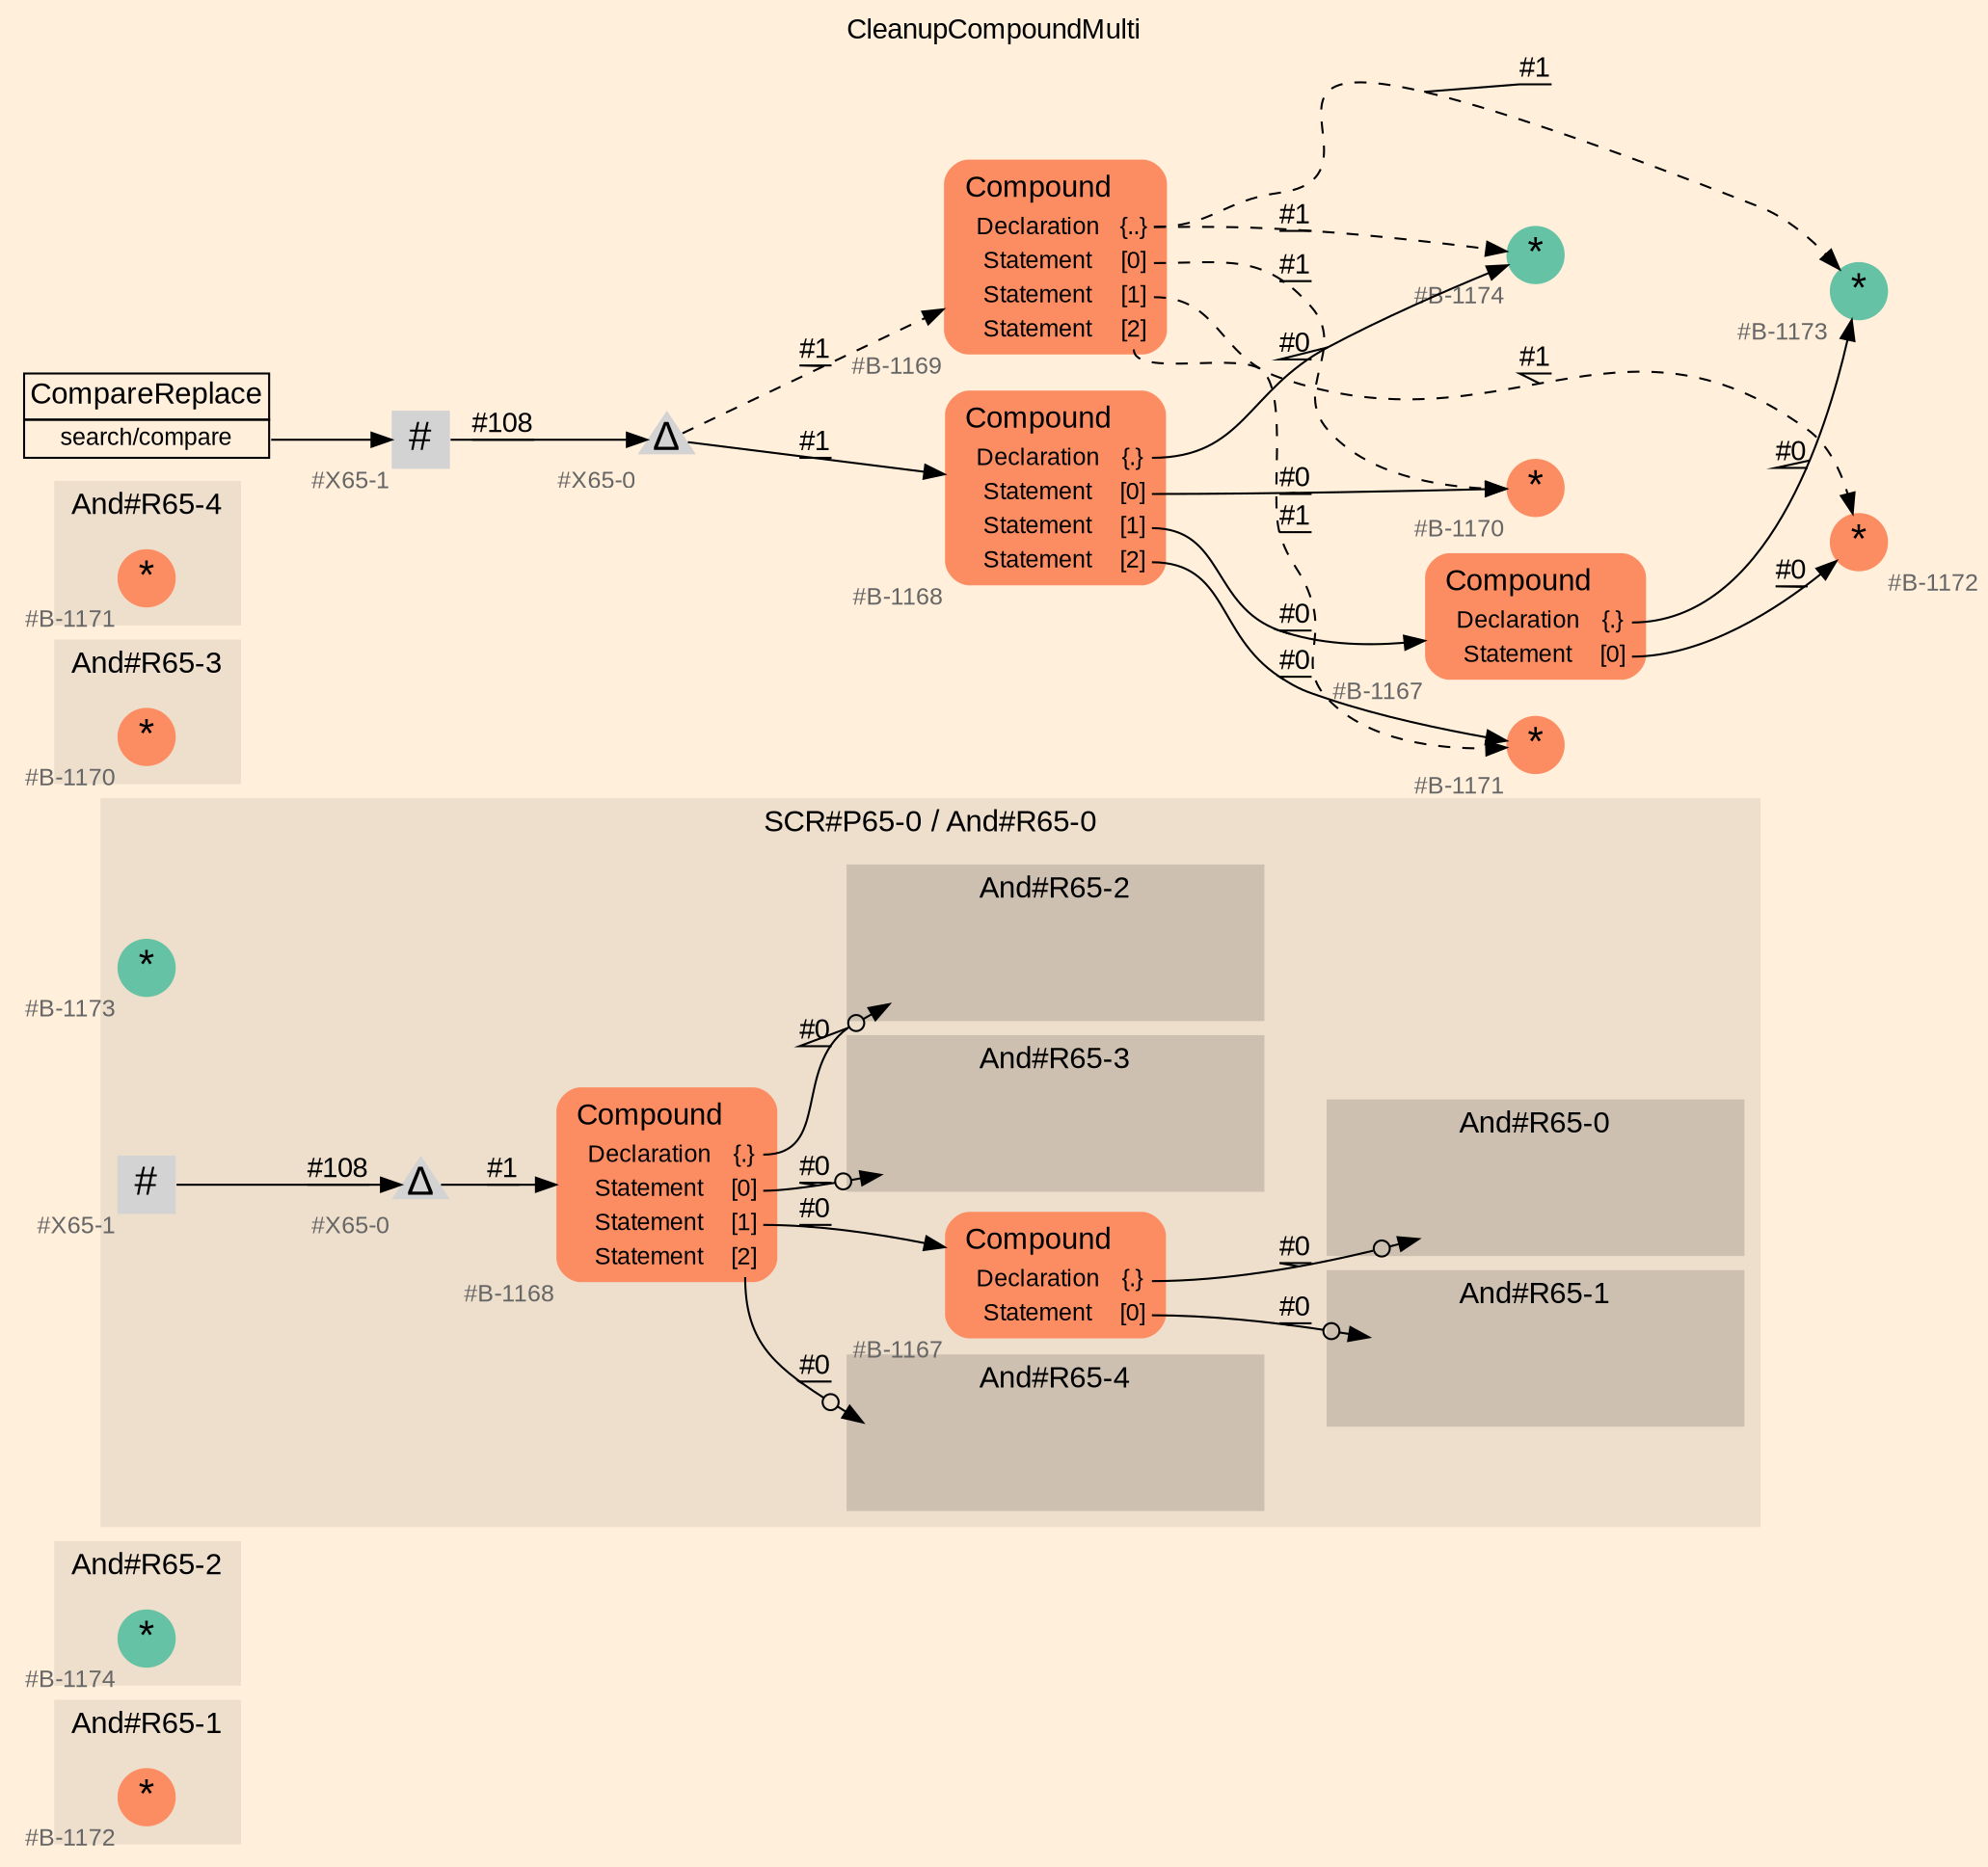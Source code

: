digraph "CleanupCompoundMulti" {
label = "CleanupCompoundMulti"
labelloc = t
graph [
    rankdir = "LR"
    ranksep = 0.3
    bgcolor = antiquewhite1
    color = black
    fontcolor = black
    fontname = "Arial"
];
node [
    fontname = "Arial"
];
edge [
    fontname = "Arial"
];

// -------------------- figure And#R65-1 --------------------
// -------- region And#R65-1 ----------
subgraph "clusterAnd#R65-1" {
    label = "And#R65-1"
    style = "filled"
    color = antiquewhite2
    fontsize = "15"
    // -------- block And#R65-1/#B-1172 ----------
    "And#R65-1/#B-1172" [
        fillcolor = "/set28/2"
        xlabel = "#B-1172"
        fontsize = "12"
        fontcolor = grey40
        shape = "circle"
        label = <<FONT COLOR="black" POINT-SIZE="20">*</FONT>>
        style = "filled"
        penwidth = 0.0
        fixedsize = true
        width = 0.4
        height = 0.4
    ];
    
}


// -------------------- figure And#R65-2 --------------------
// -------- region And#R65-2 ----------
subgraph "clusterAnd#R65-2" {
    label = "And#R65-2"
    style = "filled"
    color = antiquewhite2
    fontsize = "15"
    // -------- block And#R65-2/#B-1174 ----------
    "And#R65-2/#B-1174" [
        fillcolor = "/set28/1"
        xlabel = "#B-1174"
        fontsize = "12"
        fontcolor = grey40
        shape = "circle"
        label = <<FONT COLOR="black" POINT-SIZE="20">*</FONT>>
        style = "filled"
        penwidth = 0.0
        fixedsize = true
        width = 0.4
        height = 0.4
    ];
    
}


// -------------------- figure And#R65-0 --------------------
// -------- region And#R65-0 ----------
subgraph "clusterAnd#R65-0" {
    label = "And#R65-0"
    style = "filled"
    color = antiquewhite2
    fontsize = "15"
    // -------- block And#R65-0/#B-1173 ----------
    "And#R65-0/#B-1173" [
        fillcolor = "/set28/1"
        xlabel = "#B-1173"
        fontsize = "12"
        fontcolor = grey40
        shape = "circle"
        label = <<FONT COLOR="black" POINT-SIZE="20">*</FONT>>
        style = "filled"
        penwidth = 0.0
        fixedsize = true
        width = 0.4
        height = 0.4
    ];
    
}


// -------------------- figure And#R65-3 --------------------
// -------- region And#R65-3 ----------
subgraph "clusterAnd#R65-3" {
    label = "And#R65-3"
    style = "filled"
    color = antiquewhite2
    fontsize = "15"
    // -------- block And#R65-3/#B-1170 ----------
    "And#R65-3/#B-1170" [
        fillcolor = "/set28/2"
        xlabel = "#B-1170"
        fontsize = "12"
        fontcolor = grey40
        shape = "circle"
        label = <<FONT COLOR="black" POINT-SIZE="20">*</FONT>>
        style = "filled"
        penwidth = 0.0
        fixedsize = true
        width = 0.4
        height = 0.4
    ];
    
}


// -------------------- figure And#R65-4 --------------------
// -------- region And#R65-4 ----------
subgraph "clusterAnd#R65-4" {
    label = "And#R65-4"
    style = "filled"
    color = antiquewhite2
    fontsize = "15"
    // -------- block And#R65-4/#B-1171 ----------
    "And#R65-4/#B-1171" [
        fillcolor = "/set28/2"
        xlabel = "#B-1171"
        fontsize = "12"
        fontcolor = grey40
        shape = "circle"
        label = <<FONT COLOR="black" POINT-SIZE="20">*</FONT>>
        style = "filled"
        penwidth = 0.0
        fixedsize = true
        width = 0.4
        height = 0.4
    ];
    
}


// -------------------- figure And#R65-0 --------------------
// -------- region And#R65-0 ----------
subgraph "clusterAnd#R65-0" {
    label = "SCR#P65-0 / And#R65-0"
    style = "filled"
    color = antiquewhite2
    fontsize = "15"
    // -------- block And#R65-0/#B-1167 ----------
    "And#R65-0/#B-1167" [
        fillcolor = "/set28/2"
        xlabel = "#B-1167"
        fontsize = "12"
        fontcolor = grey40
        shape = "plaintext"
        label = <<TABLE BORDER="0" CELLBORDER="0" CELLSPACING="0">
         <TR><TD><FONT COLOR="black" POINT-SIZE="15">Compound</FONT></TD></TR>
         <TR><TD><FONT COLOR="black" POINT-SIZE="12">Declaration</FONT></TD><TD PORT="port0"><FONT COLOR="black" POINT-SIZE="12">{.}</FONT></TD></TR>
         <TR><TD><FONT COLOR="black" POINT-SIZE="12">Statement</FONT></TD><TD PORT="port1"><FONT COLOR="black" POINT-SIZE="12">[0]</FONT></TD></TR>
        </TABLE>>
        style = "rounded,filled"
    ];
    
    // -------- block And#R65-0/#X65-0 ----------
    "And#R65-0/#X65-0" [
        xlabel = "#X65-0"
        fontsize = "12"
        fontcolor = grey40
        shape = "triangle"
        label = <<FONT COLOR="black" POINT-SIZE="20">Δ</FONT>>
        style = "filled"
        penwidth = 0.0
        fixedsize = true
        width = 0.4
        height = 0.4
    ];
    
    // -------- block And#R65-0/#B-1168 ----------
    "And#R65-0/#B-1168" [
        fillcolor = "/set28/2"
        xlabel = "#B-1168"
        fontsize = "12"
        fontcolor = grey40
        shape = "plaintext"
        label = <<TABLE BORDER="0" CELLBORDER="0" CELLSPACING="0">
         <TR><TD><FONT COLOR="black" POINT-SIZE="15">Compound</FONT></TD></TR>
         <TR><TD><FONT COLOR="black" POINT-SIZE="12">Declaration</FONT></TD><TD PORT="port0"><FONT COLOR="black" POINT-SIZE="12">{.}</FONT></TD></TR>
         <TR><TD><FONT COLOR="black" POINT-SIZE="12">Statement</FONT></TD><TD PORT="port1"><FONT COLOR="black" POINT-SIZE="12">[0]</FONT></TD></TR>
         <TR><TD><FONT COLOR="black" POINT-SIZE="12">Statement</FONT></TD><TD PORT="port2"><FONT COLOR="black" POINT-SIZE="12">[1]</FONT></TD></TR>
         <TR><TD><FONT COLOR="black" POINT-SIZE="12">Statement</FONT></TD><TD PORT="port3"><FONT COLOR="black" POINT-SIZE="12">[2]</FONT></TD></TR>
        </TABLE>>
        style = "rounded,filled"
    ];
    
    // -------- block And#R65-0/#X65-1 ----------
    "And#R65-0/#X65-1" [
        xlabel = "#X65-1"
        fontsize = "12"
        fontcolor = grey40
        shape = "square"
        label = <<FONT COLOR="black" POINT-SIZE="20">#</FONT>>
        style = "filled"
        penwidth = 0.0
        fixedsize = true
        width = 0.4
        height = 0.4
    ];
    
    // -------- region And#R65-0/And#R65-0 ----------
    subgraph "clusterAnd#R65-0/And#R65-0" {
        label = "And#R65-0"
        style = "filled"
        color = antiquewhite3
        fontsize = "15"
        // -------- block And#R65-0/And#R65-0/#B-1173 ----------
        "And#R65-0/And#R65-0/#B-1173" [
            fillcolor = "/set28/1"
            xlabel = "#B-1173"
            fontsize = "12"
            fontcolor = grey40
            shape = "none"
            style = "invisible"
        ];
        
    }
    
    // -------- region And#R65-0/And#R65-1 ----------
    subgraph "clusterAnd#R65-0/And#R65-1" {
        label = "And#R65-1"
        style = "filled"
        color = antiquewhite3
        fontsize = "15"
        // -------- block And#R65-0/And#R65-1/#B-1172 ----------
        "And#R65-0/And#R65-1/#B-1172" [
            fillcolor = "/set28/2"
            xlabel = "#B-1172"
            fontsize = "12"
            fontcolor = grey40
            shape = "none"
            style = "invisible"
        ];
        
    }
    
    // -------- region And#R65-0/And#R65-2 ----------
    subgraph "clusterAnd#R65-0/And#R65-2" {
        label = "And#R65-2"
        style = "filled"
        color = antiquewhite3
        fontsize = "15"
        // -------- block And#R65-0/And#R65-2/#B-1174 ----------
        "And#R65-0/And#R65-2/#B-1174" [
            fillcolor = "/set28/1"
            xlabel = "#B-1174"
            fontsize = "12"
            fontcolor = grey40
            shape = "none"
            style = "invisible"
        ];
        
    }
    
    // -------- region And#R65-0/And#R65-3 ----------
    subgraph "clusterAnd#R65-0/And#R65-3" {
        label = "And#R65-3"
        style = "filled"
        color = antiquewhite3
        fontsize = "15"
        // -------- block And#R65-0/And#R65-3/#B-1170 ----------
        "And#R65-0/And#R65-3/#B-1170" [
            fillcolor = "/set28/2"
            xlabel = "#B-1170"
            fontsize = "12"
            fontcolor = grey40
            shape = "none"
            style = "invisible"
        ];
        
    }
    
    // -------- region And#R65-0/And#R65-4 ----------
    subgraph "clusterAnd#R65-0/And#R65-4" {
        label = "And#R65-4"
        style = "filled"
        color = antiquewhite3
        fontsize = "15"
        // -------- block And#R65-0/And#R65-4/#B-1171 ----------
        "And#R65-0/And#R65-4/#B-1171" [
            fillcolor = "/set28/2"
            xlabel = "#B-1171"
            fontsize = "12"
            fontcolor = grey40
            shape = "none"
            style = "invisible"
        ];
        
    }
    
}

"And#R65-0/#B-1167":port0 -> "And#R65-0/And#R65-0/#B-1173" [
    arrowhead="normalnoneodot"
    label = "#0"
    decorate = true
    color = black
    fontcolor = black
];

"And#R65-0/#B-1167":port1 -> "And#R65-0/And#R65-1/#B-1172" [
    arrowhead="normalnoneodot"
    label = "#0"
    decorate = true
    color = black
    fontcolor = black
];

"And#R65-0/#X65-0" -> "And#R65-0/#B-1168" [
    label = "#1"
    decorate = true
    color = black
    fontcolor = black
];

"And#R65-0/#B-1168":port0 -> "And#R65-0/And#R65-2/#B-1174" [
    arrowhead="normalnoneodot"
    label = "#0"
    decorate = true
    color = black
    fontcolor = black
];

"And#R65-0/#B-1168":port1 -> "And#R65-0/And#R65-3/#B-1170" [
    arrowhead="normalnoneodot"
    label = "#0"
    decorate = true
    color = black
    fontcolor = black
];

"And#R65-0/#B-1168":port2 -> "And#R65-0/#B-1167" [
    label = "#0"
    decorate = true
    color = black
    fontcolor = black
];

"And#R65-0/#B-1168":port3 -> "And#R65-0/And#R65-4/#B-1171" [
    arrowhead="normalnoneodot"
    label = "#0"
    decorate = true
    color = black
    fontcolor = black
];

"And#R65-0/#X65-1" -> "And#R65-0/#X65-0" [
    label = "#108"
    decorate = true
    color = black
    fontcolor = black
];


// -------------------- transformation figure --------------------
// -------- block CR#X65-2 ----------
"CR#X65-2" [
    fillcolor = antiquewhite1
    fontsize = "12"
    fontcolor = grey40
    shape = "plaintext"
    label = <<TABLE BORDER="0" CELLBORDER="1" CELLSPACING="0">
     <TR><TD><FONT COLOR="black" POINT-SIZE="15">CompareReplace</FONT></TD></TR>
     <TR><TD PORT="port0"><FONT COLOR="black" POINT-SIZE="12">search/compare</FONT></TD></TR>
    </TABLE>>
    style = "filled"
    color = black
];

// -------- block #X65-1 ----------
"#X65-1" [
    xlabel = "#X65-1"
    fontsize = "12"
    fontcolor = grey40
    shape = "square"
    label = <<FONT COLOR="black" POINT-SIZE="20">#</FONT>>
    style = "filled"
    penwidth = 0.0
    fixedsize = true
    width = 0.4
    height = 0.4
];

// -------- block #X65-0 ----------
"#X65-0" [
    xlabel = "#X65-0"
    fontsize = "12"
    fontcolor = grey40
    shape = "triangle"
    label = <<FONT COLOR="black" POINT-SIZE="20">Δ</FONT>>
    style = "filled"
    penwidth = 0.0
    fixedsize = true
    width = 0.4
    height = 0.4
];

// -------- block #B-1168 ----------
"#B-1168" [
    fillcolor = "/set28/2"
    xlabel = "#B-1168"
    fontsize = "12"
    fontcolor = grey40
    shape = "plaintext"
    label = <<TABLE BORDER="0" CELLBORDER="0" CELLSPACING="0">
     <TR><TD><FONT COLOR="black" POINT-SIZE="15">Compound</FONT></TD></TR>
     <TR><TD><FONT COLOR="black" POINT-SIZE="12">Declaration</FONT></TD><TD PORT="port0"><FONT COLOR="black" POINT-SIZE="12">{.}</FONT></TD></TR>
     <TR><TD><FONT COLOR="black" POINT-SIZE="12">Statement</FONT></TD><TD PORT="port1"><FONT COLOR="black" POINT-SIZE="12">[0]</FONT></TD></TR>
     <TR><TD><FONT COLOR="black" POINT-SIZE="12">Statement</FONT></TD><TD PORT="port2"><FONT COLOR="black" POINT-SIZE="12">[1]</FONT></TD></TR>
     <TR><TD><FONT COLOR="black" POINT-SIZE="12">Statement</FONT></TD><TD PORT="port3"><FONT COLOR="black" POINT-SIZE="12">[2]</FONT></TD></TR>
    </TABLE>>
    style = "rounded,filled"
];

// -------- block #B-1174 ----------
"#B-1174" [
    fillcolor = "/set28/1"
    xlabel = "#B-1174"
    fontsize = "12"
    fontcolor = grey40
    shape = "circle"
    label = <<FONT COLOR="black" POINT-SIZE="20">*</FONT>>
    style = "filled"
    penwidth = 0.0
    fixedsize = true
    width = 0.4
    height = 0.4
];

// -------- block #B-1170 ----------
"#B-1170" [
    fillcolor = "/set28/2"
    xlabel = "#B-1170"
    fontsize = "12"
    fontcolor = grey40
    shape = "circle"
    label = <<FONT COLOR="black" POINT-SIZE="20">*</FONT>>
    style = "filled"
    penwidth = 0.0
    fixedsize = true
    width = 0.4
    height = 0.4
];

// -------- block #B-1167 ----------
"#B-1167" [
    fillcolor = "/set28/2"
    xlabel = "#B-1167"
    fontsize = "12"
    fontcolor = grey40
    shape = "plaintext"
    label = <<TABLE BORDER="0" CELLBORDER="0" CELLSPACING="0">
     <TR><TD><FONT COLOR="black" POINT-SIZE="15">Compound</FONT></TD></TR>
     <TR><TD><FONT COLOR="black" POINT-SIZE="12">Declaration</FONT></TD><TD PORT="port0"><FONT COLOR="black" POINT-SIZE="12">{.}</FONT></TD></TR>
     <TR><TD><FONT COLOR="black" POINT-SIZE="12">Statement</FONT></TD><TD PORT="port1"><FONT COLOR="black" POINT-SIZE="12">[0]</FONT></TD></TR>
    </TABLE>>
    style = "rounded,filled"
];

// -------- block #B-1173 ----------
"#B-1173" [
    fillcolor = "/set28/1"
    xlabel = "#B-1173"
    fontsize = "12"
    fontcolor = grey40
    shape = "circle"
    label = <<FONT COLOR="black" POINT-SIZE="20">*</FONT>>
    style = "filled"
    penwidth = 0.0
    fixedsize = true
    width = 0.4
    height = 0.4
];

// -------- block #B-1172 ----------
"#B-1172" [
    fillcolor = "/set28/2"
    xlabel = "#B-1172"
    fontsize = "12"
    fontcolor = grey40
    shape = "circle"
    label = <<FONT COLOR="black" POINT-SIZE="20">*</FONT>>
    style = "filled"
    penwidth = 0.0
    fixedsize = true
    width = 0.4
    height = 0.4
];

// -------- block #B-1171 ----------
"#B-1171" [
    fillcolor = "/set28/2"
    xlabel = "#B-1171"
    fontsize = "12"
    fontcolor = grey40
    shape = "circle"
    label = <<FONT COLOR="black" POINT-SIZE="20">*</FONT>>
    style = "filled"
    penwidth = 0.0
    fixedsize = true
    width = 0.4
    height = 0.4
];

// -------- block #B-1169 ----------
"#B-1169" [
    fillcolor = "/set28/2"
    xlabel = "#B-1169"
    fontsize = "12"
    fontcolor = grey40
    shape = "plaintext"
    label = <<TABLE BORDER="0" CELLBORDER="0" CELLSPACING="0">
     <TR><TD><FONT COLOR="black" POINT-SIZE="15">Compound</FONT></TD></TR>
     <TR><TD><FONT COLOR="black" POINT-SIZE="12">Declaration</FONT></TD><TD PORT="port0"><FONT COLOR="black" POINT-SIZE="12">{..}</FONT></TD></TR>
     <TR><TD><FONT COLOR="black" POINT-SIZE="12">Statement</FONT></TD><TD PORT="port1"><FONT COLOR="black" POINT-SIZE="12">[0]</FONT></TD></TR>
     <TR><TD><FONT COLOR="black" POINT-SIZE="12">Statement</FONT></TD><TD PORT="port2"><FONT COLOR="black" POINT-SIZE="12">[1]</FONT></TD></TR>
     <TR><TD><FONT COLOR="black" POINT-SIZE="12">Statement</FONT></TD><TD PORT="port3"><FONT COLOR="black" POINT-SIZE="12">[2]</FONT></TD></TR>
    </TABLE>>
    style = "rounded,filled"
];

"CR#X65-2":port0 -> "#X65-1" [
    label = ""
    decorate = true
    color = black
    fontcolor = black
];

"#X65-1" -> "#X65-0" [
    label = "#108"
    decorate = true
    color = black
    fontcolor = black
];

"#X65-0" -> "#B-1168" [
    label = "#1"
    decorate = true
    color = black
    fontcolor = black
];

"#X65-0" -> "#B-1169" [
    style="dashed"
    label = "#1"
    decorate = true
    color = black
    fontcolor = black
];

"#B-1168":port0 -> "#B-1174" [
    label = "#0"
    decorate = true
    color = black
    fontcolor = black
];

"#B-1168":port1 -> "#B-1170" [
    label = "#0"
    decorate = true
    color = black
    fontcolor = black
];

"#B-1168":port2 -> "#B-1167" [
    label = "#0"
    decorate = true
    color = black
    fontcolor = black
];

"#B-1168":port3 -> "#B-1171" [
    label = "#0"
    decorate = true
    color = black
    fontcolor = black
];

"#B-1167":port0 -> "#B-1173" [
    label = "#0"
    decorate = true
    color = black
    fontcolor = black
];

"#B-1167":port1 -> "#B-1172" [
    label = "#0"
    decorate = true
    color = black
    fontcolor = black
];

"#B-1169":port0 -> "#B-1173" [
    style="dashed"
    label = "#1"
    decorate = true
    color = black
    fontcolor = black
];

"#B-1169":port0 -> "#B-1174" [
    style="dashed"
    label = "#1"
    decorate = true
    color = black
    fontcolor = black
];

"#B-1169":port1 -> "#B-1170" [
    style="dashed"
    label = "#1"
    decorate = true
    color = black
    fontcolor = black
];

"#B-1169":port2 -> "#B-1172" [
    style="dashed"
    label = "#1"
    decorate = true
    color = black
    fontcolor = black
];

"#B-1169":port3 -> "#B-1171" [
    style="dashed"
    label = "#1"
    decorate = true
    color = black
    fontcolor = black
];


}
